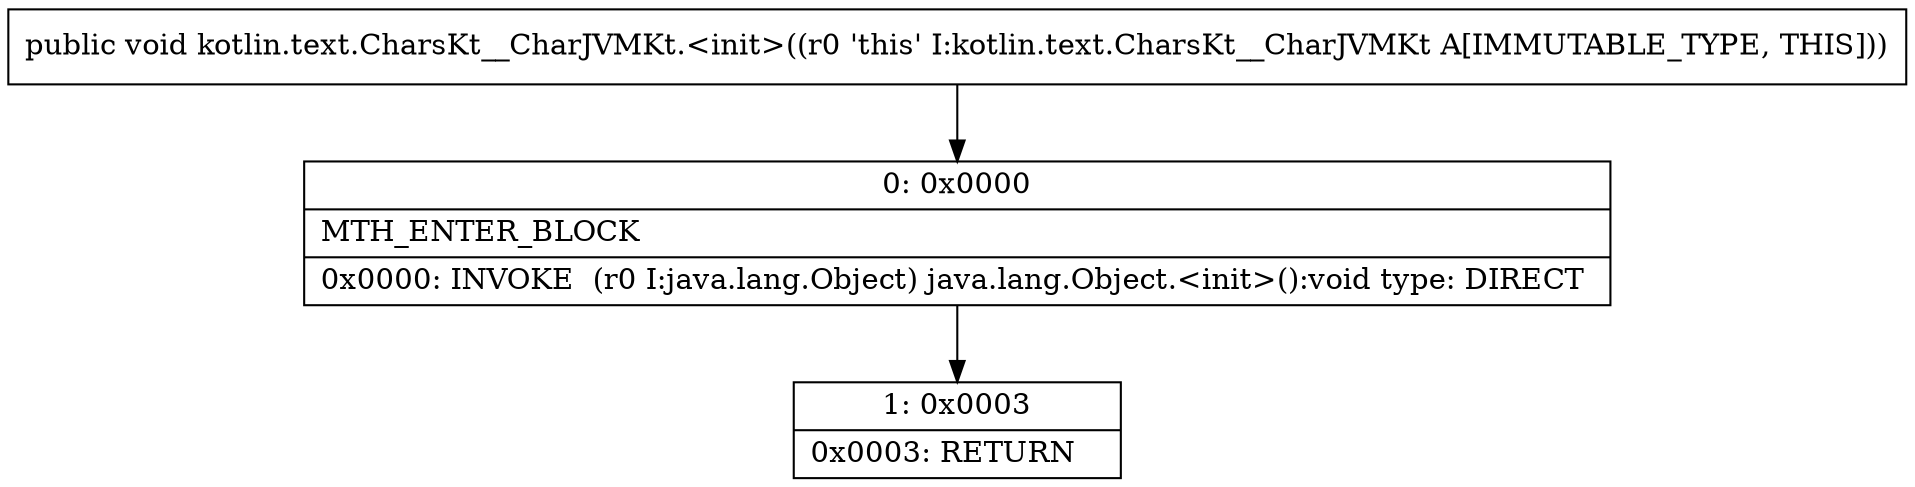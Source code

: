 digraph "CFG forkotlin.text.CharsKt__CharJVMKt.\<init\>()V" {
Node_0 [shape=record,label="{0\:\ 0x0000|MTH_ENTER_BLOCK\l|0x0000: INVOKE  (r0 I:java.lang.Object) java.lang.Object.\<init\>():void type: DIRECT \l}"];
Node_1 [shape=record,label="{1\:\ 0x0003|0x0003: RETURN   \l}"];
MethodNode[shape=record,label="{public void kotlin.text.CharsKt__CharJVMKt.\<init\>((r0 'this' I:kotlin.text.CharsKt__CharJVMKt A[IMMUTABLE_TYPE, THIS])) }"];
MethodNode -> Node_0;
Node_0 -> Node_1;
}

